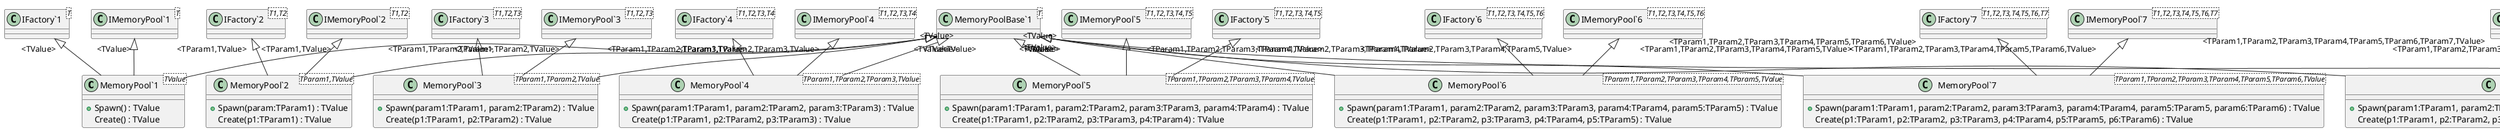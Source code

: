 @startuml
class "MemoryPool`1"<TValue> {
    + Spawn() : TValue
    Create() : TValue
}
class "MemoryPool`2"<TParam1,TValue> {
    + Spawn(param:TParam1) : TValue
    Create(p1:TParam1) : TValue
}
class "MemoryPool`3"<TParam1,TParam2,TValue> {
    + Spawn(param1:TParam1, param2:TParam2) : TValue
    Create(p1:TParam1, p2:TParam2) : TValue
}
class "MemoryPool`4"<TParam1,TParam2,TParam3,TValue> {
    + Spawn(param1:TParam1, param2:TParam2, param3:TParam3) : TValue
    Create(p1:TParam1, p2:TParam2, p3:TParam3) : TValue
}
class "MemoryPool`5"<TParam1,TParam2,TParam3,TParam4,TValue> {
    + Spawn(param1:TParam1, param2:TParam2, param3:TParam3, param4:TParam4) : TValue
    Create(p1:TParam1, p2:TParam2, p3:TParam3, p4:TParam4) : TValue
}
class "MemoryPool`6"<TParam1,TParam2,TParam3,TParam4,TParam5,TValue> {
    + Spawn(param1:TParam1, param2:TParam2, param3:TParam3, param4:TParam4, param5:TParam5) : TValue
    Create(p1:TParam1, p2:TParam2, p3:TParam3, p4:TParam4, p5:TParam5) : TValue
}
class "MemoryPool`7"<TParam1,TParam2,TParam3,TParam4,TParam5,TParam6,TValue> {
    + Spawn(param1:TParam1, param2:TParam2, param3:TParam3, param4:TParam4, param5:TParam5, param6:TParam6) : TValue
    Create(p1:TParam1, p2:TParam2, p3:TParam3, p4:TParam4, p5:TParam5, p6:TParam6) : TValue
}
class "MemoryPool`8"<TParam1,TParam2,TParam3,TParam4,TParam5,TParam6,TParam7,TValue> {
    + Spawn(param1:TParam1, param2:TParam2, param3:TParam3, param4:TParam4, param5:TParam5, param6:TParam6, param7:TParam7) : TValue
    Create(p1:TParam1, p2:TParam2, p3:TParam3, p4:TParam4, p5:TParam5, p6:TParam6, p7:TParam7) : TValue
}
class "MemoryPool`9"<TParam1,TParam2,TParam3,TParam4,TParam5,TParam6,TParam7,TParam8,TValue> {
    + Spawn(param1:TParam1, param2:TParam2, param3:TParam3, param4:TParam4, param5:TParam5, param6:TParam6, param7:TParam7, param8:TParam8) : TValue
    Create(p1:TParam1, p2:TParam2, p3:TParam3, p4:TParam4, p5:TParam5, p6:TParam6, p7:TParam7, p8:TParam8) : TValue
}
class "MemoryPoolBase`1"<T> {
}
class "IMemoryPool`1"<T> {
}
class "IFactory`1"<T> {
}
class "IMemoryPool`2"<T1,T2> {
}
class "IFactory`2"<T1,T2> {
}
class "IMemoryPool`3"<T1,T2,T3> {
}
class "IFactory`3"<T1,T2,T3> {
}
class "IMemoryPool`4"<T1,T2,T3,T4> {
}
class "IFactory`4"<T1,T2,T3,T4> {
}
class "IMemoryPool`5"<T1,T2,T3,T4,T5> {
}
class "IFactory`5"<T1,T2,T3,T4,T5> {
}
class "IMemoryPool`6"<T1,T2,T3,T4,T5,T6> {
}
class "IFactory`6"<T1,T2,T3,T4,T5,T6> {
}
class "IMemoryPool`7"<T1,T2,T3,T4,T5,T6,T7> {
}
class "IFactory`7"<T1,T2,T3,T4,T5,T6,T7> {
}
class "IMemoryPool`8"<T1,T2,T3,T4,T5,T6,T7,T8> {
}
class "IFactory`8"<T1,T2,T3,T4,T5,T6,T7,T8> {
}
class "IMemoryPool`9"<T1,T2,T3,T4,T5,T6,T7,T8,T9> {
}
class "IFactory`9"<T1,T2,T3,T4,T5,T6,T7,T8,T9> {
}
"MemoryPoolBase`1" "<TValue>" <|-- "MemoryPool`1"
"IMemoryPool`1" "<TValue>" <|-- "MemoryPool`1"
"IFactory`1" "<TValue>" <|-- "MemoryPool`1"
"MemoryPoolBase`1" "<TValue>" <|-- "MemoryPool`2"
"IMemoryPool`2" "<TParam1,TValue>" <|-- "MemoryPool`2"
"IFactory`2" "<TParam1,TValue>" <|-- "MemoryPool`2"
"MemoryPoolBase`1" "<TValue>" <|-- "MemoryPool`3"
"IMemoryPool`3" "<TParam1,TParam2,TValue>" <|-- "MemoryPool`3"
"IFactory`3" "<TParam1,TParam2,TValue>" <|-- "MemoryPool`3"
"MemoryPoolBase`1" "<TValue>" <|-- "MemoryPool`4"
"IMemoryPool`4" "<TParam1,TParam2,TParam3,TValue>" <|-- "MemoryPool`4"
"IFactory`4" "<TParam1,TParam2,TParam3,TValue>" <|-- "MemoryPool`4"
"MemoryPoolBase`1" "<TValue>" <|-- "MemoryPool`5"
"IMemoryPool`5" "<TParam1,TParam2,TParam3,TParam4,TValue>" <|-- "MemoryPool`5"
"IFactory`5" "<TParam1,TParam2,TParam3,TParam4,TValue>" <|-- "MemoryPool`5"
"MemoryPoolBase`1" "<TValue>" <|-- "MemoryPool`6"
"IMemoryPool`6" "<TParam1,TParam2,TParam3,TParam4,TParam5,TValue>" <|-- "MemoryPool`6"
"IFactory`6" "<TParam1,TParam2,TParam3,TParam4,TParam5,TValue>" <|-- "MemoryPool`6"
"MemoryPoolBase`1" "<TValue>" <|-- "MemoryPool`7"
"IMemoryPool`7" "<TParam1,TParam2,TParam3,TParam4,TParam5,TParam6,TValue>" <|-- "MemoryPool`7"
"IFactory`7" "<TParam1,TParam2,TParam3,TParam4,TParam5,TParam6,TValue>" <|-- "MemoryPool`7"
"MemoryPoolBase`1" "<TValue>" <|-- "MemoryPool`8"
"IMemoryPool`8" "<TParam1,TParam2,TParam3,TParam4,TParam5,TParam6,TParam7,TValue>" <|-- "MemoryPool`8"
"IFactory`8" "<TParam1,TParam2,TParam3,TParam4,TParam5,TParam6,TParam7,TValue>" <|-- "MemoryPool`8"
"MemoryPoolBase`1" "<TValue>" <|-- "MemoryPool`9"
"IMemoryPool`9" "<TParam1,TParam2,TParam3,TParam4,TParam5,TParam6,TParam7,TParam8,TValue>" <|-- "MemoryPool`9"
"IFactory`9" "<TParam1,TParam2,TParam3,TParam4,TParam5,TParam6,TParam7,TParam8,TValue>" <|-- "MemoryPool`9"
@enduml
